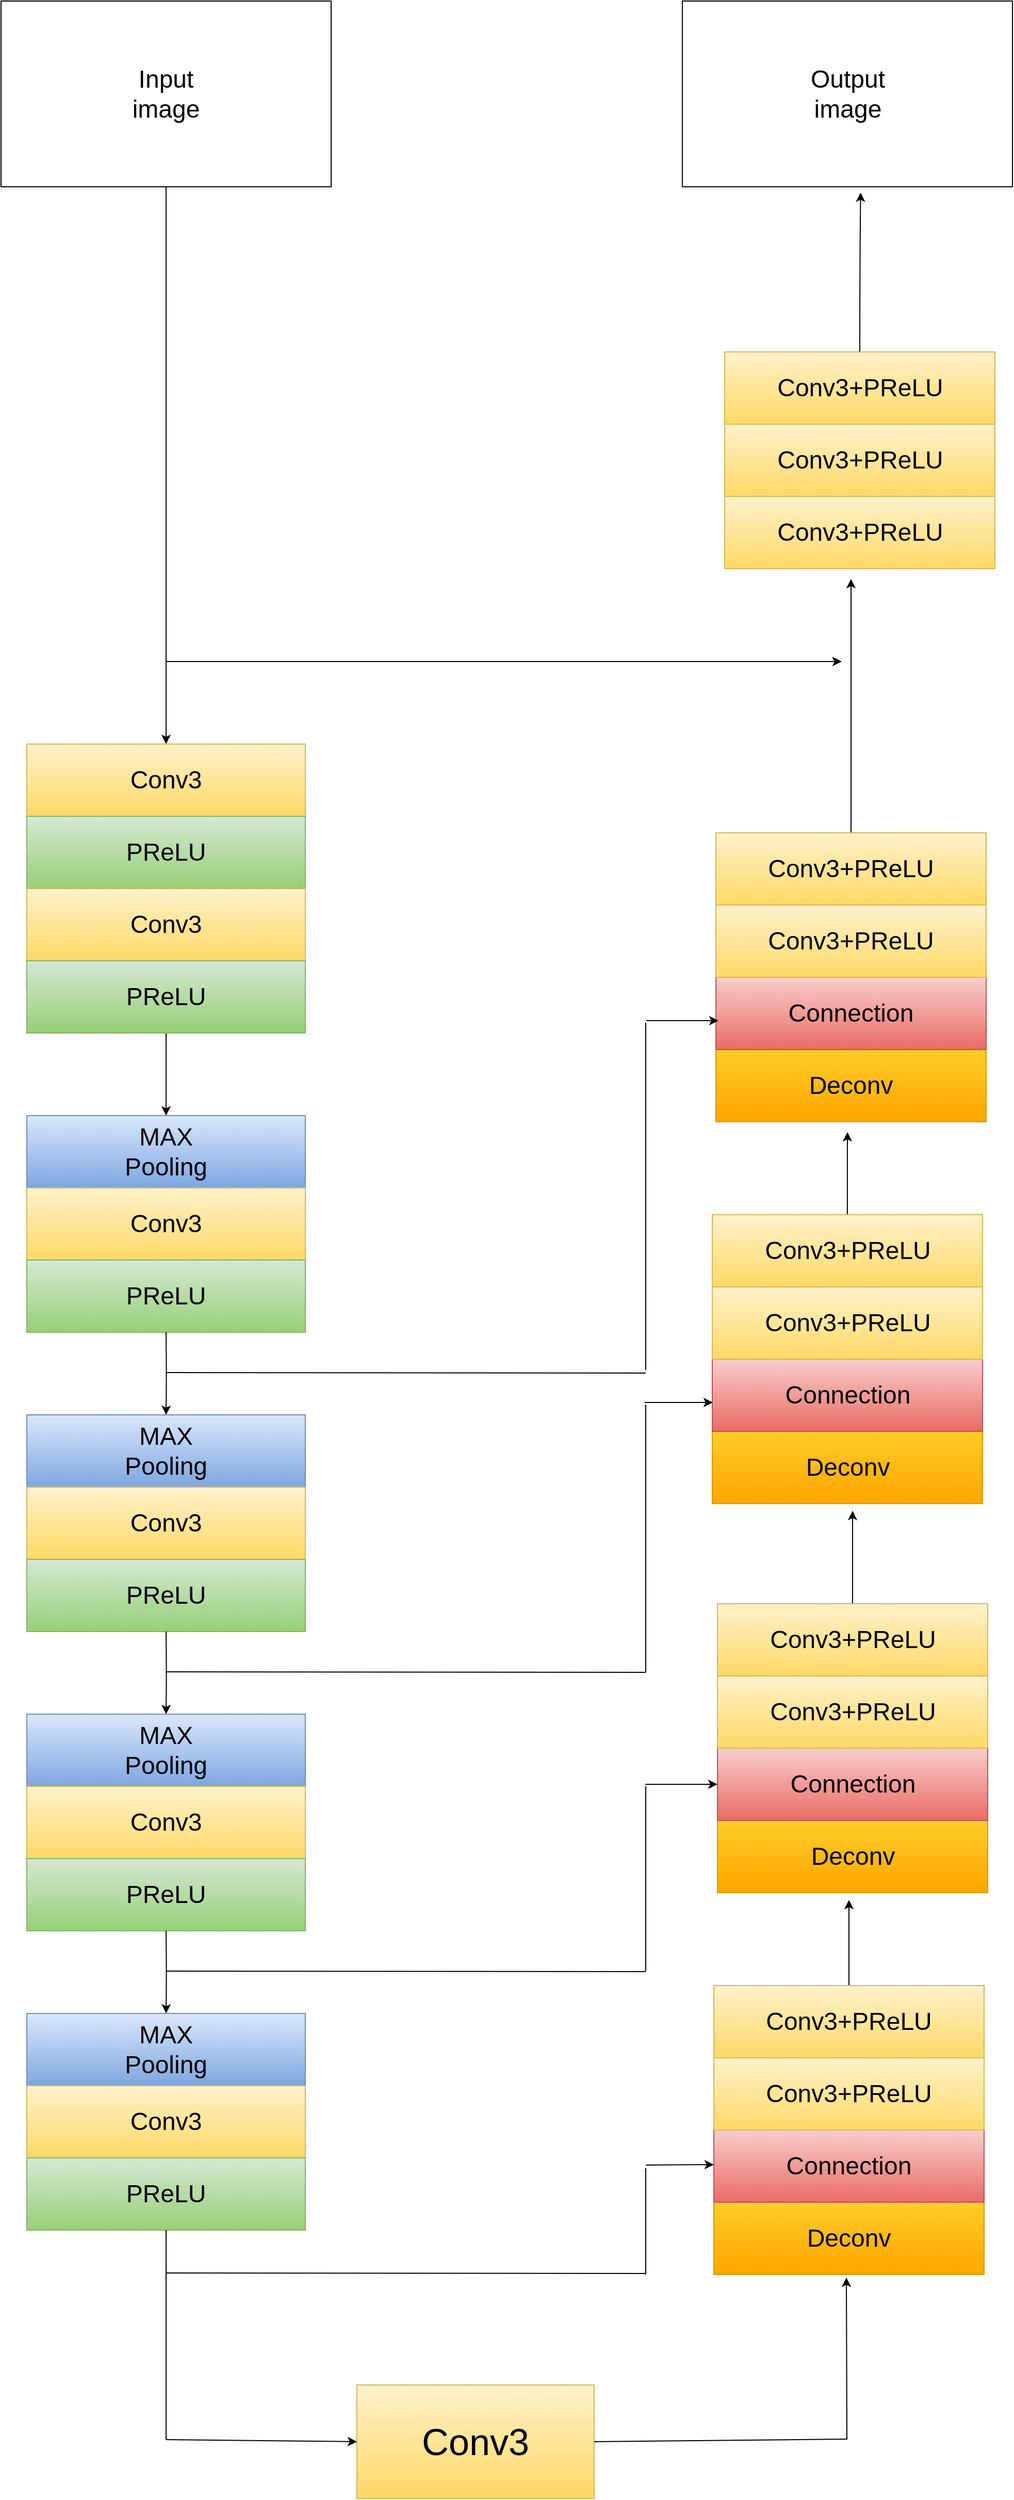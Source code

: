 <mxfile version="12.3.3" type="github" pages="1">
  <diagram id="7XM90E7gvL7kG59l3awE" name="Page-1">
    <mxGraphModel dx="8812" dy="4085" grid="1" gridSize="10" guides="1" tooltips="1" connect="1" arrows="1" fold="1" page="1" pageScale="1" pageWidth="827" pageHeight="1169" math="0" shadow="0">
      <root>
        <mxCell id="0"/>
        <mxCell id="1" parent="0"/>
        <mxCell id="hNplgGaHxWNk5ys2LDTW-217" value="" style="edgeStyle=orthogonalEdgeStyle;curved=1;rounded=0;orthogonalLoop=1;jettySize=auto;html=1;" edge="1" parent="1" source="CS9CvjdTIMPLSDDu2vC3-2">
          <mxGeometry relative="1" as="geometry">
            <mxPoint x="-105" y="800" as="targetPoint"/>
          </mxGeometry>
        </mxCell>
        <mxCell id="CS9CvjdTIMPLSDDu2vC3-2" value="&lt;font style=&quot;font-size: 24px&quot;&gt;Input&lt;br&gt;image&lt;/font&gt;" style="rounded=0;whiteSpace=wrap;html=1;" parent="1" vertex="1">
          <mxGeometry x="-265" y="80" width="320" height="180" as="geometry"/>
        </mxCell>
        <mxCell id="hNplgGaHxWNk5ys2LDTW-221" value="&lt;font style=&quot;font-size: 24px&quot;&gt;Conv3&lt;/font&gt;" style="rounded=0;whiteSpace=wrap;html=1;gradientColor=#ffd966;fillColor=#fff2cc;strokeColor=#d6b656;" vertex="1" parent="1">
          <mxGeometry x="-240" y="800" width="270" height="70" as="geometry"/>
        </mxCell>
        <mxCell id="hNplgGaHxWNk5ys2LDTW-222" value="&lt;font style=&quot;font-size: 24px&quot;&gt;PReLU&lt;/font&gt;" style="rounded=0;whiteSpace=wrap;html=1;gradientColor=#97d077;fillColor=#d5e8d4;strokeColor=#82b366;" vertex="1" parent="1">
          <mxGeometry x="-240" y="870" width="270" height="70" as="geometry"/>
        </mxCell>
        <mxCell id="hNplgGaHxWNk5ys2LDTW-223" value="&lt;font style=&quot;font-size: 24px&quot;&gt;Conv3&lt;/font&gt;" style="rounded=0;whiteSpace=wrap;html=1;gradientColor=#ffd966;fillColor=#fff2cc;strokeColor=#d6b656;" vertex="1" parent="1">
          <mxGeometry x="-240" y="940" width="270" height="70" as="geometry"/>
        </mxCell>
        <mxCell id="hNplgGaHxWNk5ys2LDTW-226" value="" style="edgeStyle=orthogonalEdgeStyle;curved=1;rounded=0;orthogonalLoop=1;jettySize=auto;html=1;" edge="1" parent="1" source="hNplgGaHxWNk5ys2LDTW-224" target="hNplgGaHxWNk5ys2LDTW-225">
          <mxGeometry relative="1" as="geometry"/>
        </mxCell>
        <mxCell id="hNplgGaHxWNk5ys2LDTW-224" value="&lt;font style=&quot;font-size: 24px&quot;&gt;PReLU&lt;/font&gt;" style="rounded=0;whiteSpace=wrap;html=1;gradientColor=#97d077;fillColor=#d5e8d4;strokeColor=#82b366;" vertex="1" parent="1">
          <mxGeometry x="-240" y="1010" width="270" height="70" as="geometry"/>
        </mxCell>
        <mxCell id="hNplgGaHxWNk5ys2LDTW-225" value="&lt;font style=&quot;font-size: 24px&quot;&gt;MAX&lt;br&gt;Pooling&lt;br&gt;&lt;/font&gt;" style="rounded=0;whiteSpace=wrap;html=1;gradientColor=#7ea6e0;fillColor=#dae8fc;strokeColor=#6c8ebf;" vertex="1" parent="1">
          <mxGeometry x="-240" y="1160" width="270" height="70" as="geometry"/>
        </mxCell>
        <mxCell id="hNplgGaHxWNk5ys2LDTW-227" value="&lt;font style=&quot;font-size: 24px&quot;&gt;Conv3&lt;/font&gt;" style="rounded=0;whiteSpace=wrap;html=1;gradientColor=#ffd966;fillColor=#fff2cc;strokeColor=#d6b656;" vertex="1" parent="1">
          <mxGeometry x="-240" y="1230" width="270" height="70" as="geometry"/>
        </mxCell>
        <mxCell id="hNplgGaHxWNk5ys2LDTW-228" value="&lt;font style=&quot;font-size: 24px&quot;&gt;PReLU&lt;/font&gt;" style="rounded=0;whiteSpace=wrap;html=1;gradientColor=#97d077;fillColor=#d5e8d4;strokeColor=#82b366;" vertex="1" parent="1">
          <mxGeometry x="-240" y="1300" width="270" height="70" as="geometry"/>
        </mxCell>
        <mxCell id="hNplgGaHxWNk5ys2LDTW-229" value="" style="edgeStyle=orthogonalEdgeStyle;curved=1;rounded=0;orthogonalLoop=1;jettySize=auto;html=1;" edge="1" target="hNplgGaHxWNk5ys2LDTW-230" parent="1">
          <mxGeometry relative="1" as="geometry">
            <mxPoint x="-105" y="1370" as="sourcePoint"/>
          </mxGeometry>
        </mxCell>
        <mxCell id="hNplgGaHxWNk5ys2LDTW-230" value="&lt;font style=&quot;font-size: 24px&quot;&gt;MAX&lt;br&gt;Pooling&lt;br&gt;&lt;/font&gt;" style="rounded=0;whiteSpace=wrap;html=1;gradientColor=#7ea6e0;fillColor=#dae8fc;strokeColor=#6c8ebf;" vertex="1" parent="1">
          <mxGeometry x="-240" y="1450" width="270" height="70" as="geometry"/>
        </mxCell>
        <mxCell id="hNplgGaHxWNk5ys2LDTW-231" value="&lt;font style=&quot;font-size: 24px&quot;&gt;Conv3&lt;/font&gt;" style="rounded=0;whiteSpace=wrap;html=1;gradientColor=#ffd966;fillColor=#fff2cc;strokeColor=#d6b656;" vertex="1" parent="1">
          <mxGeometry x="-240" y="1520" width="270" height="70" as="geometry"/>
        </mxCell>
        <mxCell id="hNplgGaHxWNk5ys2LDTW-232" value="&lt;font style=&quot;font-size: 24px&quot;&gt;PReLU&lt;/font&gt;" style="rounded=0;whiteSpace=wrap;html=1;gradientColor=#97d077;fillColor=#d5e8d4;strokeColor=#82b366;" vertex="1" parent="1">
          <mxGeometry x="-240" y="1590" width="270" height="70" as="geometry"/>
        </mxCell>
        <mxCell id="hNplgGaHxWNk5ys2LDTW-233" value="" style="edgeStyle=orthogonalEdgeStyle;curved=1;rounded=0;orthogonalLoop=1;jettySize=auto;html=1;" edge="1" target="hNplgGaHxWNk5ys2LDTW-234" parent="1">
          <mxGeometry relative="1" as="geometry">
            <mxPoint x="-105" y="1660" as="sourcePoint"/>
          </mxGeometry>
        </mxCell>
        <mxCell id="hNplgGaHxWNk5ys2LDTW-234" value="&lt;font style=&quot;font-size: 24px&quot;&gt;MAX&lt;br&gt;Pooling&lt;br&gt;&lt;/font&gt;" style="rounded=0;whiteSpace=wrap;html=1;gradientColor=#7ea6e0;fillColor=#dae8fc;strokeColor=#6c8ebf;" vertex="1" parent="1">
          <mxGeometry x="-240" y="1740" width="270" height="70" as="geometry"/>
        </mxCell>
        <mxCell id="hNplgGaHxWNk5ys2LDTW-235" value="&lt;font style=&quot;font-size: 24px&quot;&gt;Conv3&lt;/font&gt;" style="rounded=0;whiteSpace=wrap;html=1;gradientColor=#ffd966;fillColor=#fff2cc;strokeColor=#d6b656;" vertex="1" parent="1">
          <mxGeometry x="-240" y="1810" width="270" height="70" as="geometry"/>
        </mxCell>
        <mxCell id="hNplgGaHxWNk5ys2LDTW-236" value="&lt;font style=&quot;font-size: 24px&quot;&gt;PReLU&lt;/font&gt;" style="rounded=0;whiteSpace=wrap;html=1;gradientColor=#97d077;fillColor=#d5e8d4;strokeColor=#82b366;" vertex="1" parent="1">
          <mxGeometry x="-240" y="1880" width="270" height="70" as="geometry"/>
        </mxCell>
        <mxCell id="hNplgGaHxWNk5ys2LDTW-237" value="" style="edgeStyle=orthogonalEdgeStyle;curved=1;rounded=0;orthogonalLoop=1;jettySize=auto;html=1;" edge="1" target="hNplgGaHxWNk5ys2LDTW-238" parent="1">
          <mxGeometry relative="1" as="geometry">
            <mxPoint x="-105" y="1950" as="sourcePoint"/>
          </mxGeometry>
        </mxCell>
        <mxCell id="hNplgGaHxWNk5ys2LDTW-238" value="&lt;font style=&quot;font-size: 24px&quot;&gt;MAX&lt;br&gt;Pooling&lt;br&gt;&lt;/font&gt;" style="rounded=0;whiteSpace=wrap;html=1;gradientColor=#7ea6e0;fillColor=#dae8fc;strokeColor=#6c8ebf;" vertex="1" parent="1">
          <mxGeometry x="-240" y="2030" width="270" height="70" as="geometry"/>
        </mxCell>
        <mxCell id="hNplgGaHxWNk5ys2LDTW-239" value="&lt;font style=&quot;font-size: 24px&quot;&gt;Conv3&lt;/font&gt;" style="rounded=0;whiteSpace=wrap;html=1;gradientColor=#ffd966;fillColor=#fff2cc;strokeColor=#d6b656;" vertex="1" parent="1">
          <mxGeometry x="-240" y="2100" width="270" height="70" as="geometry"/>
        </mxCell>
        <mxCell id="hNplgGaHxWNk5ys2LDTW-240" value="&lt;font style=&quot;font-size: 24px&quot;&gt;PReLU&lt;/font&gt;" style="rounded=0;whiteSpace=wrap;html=1;gradientColor=#97d077;fillColor=#d5e8d4;strokeColor=#82b366;" vertex="1" parent="1">
          <mxGeometry x="-240" y="2170" width="270" height="70" as="geometry"/>
        </mxCell>
        <mxCell id="hNplgGaHxWNk5ys2LDTW-243" value="&lt;font style=&quot;font-size: 24px&quot;&gt;Deconv&lt;/font&gt;" style="rounded=0;whiteSpace=wrap;html=1;gradientColor=#ffa500;fillColor=#ffcd28;strokeColor=#d79b00;" vertex="1" parent="1">
          <mxGeometry x="426" y="2213" width="262" height="70" as="geometry"/>
        </mxCell>
        <mxCell id="hNplgGaHxWNk5ys2LDTW-245" value="&lt;font style=&quot;font-size: 24px&quot;&gt;Connection&lt;/font&gt;" style="rounded=0;whiteSpace=wrap;html=1;gradientColor=#ea6b66;fillColor=#f8cecc;strokeColor=#b85450;" vertex="1" parent="1">
          <mxGeometry x="426" y="2143" width="262" height="70" as="geometry"/>
        </mxCell>
        <mxCell id="hNplgGaHxWNk5ys2LDTW-598" style="edgeStyle=orthogonalEdgeStyle;curved=1;rounded=0;orthogonalLoop=1;jettySize=auto;html=1;" edge="1" parent="1" source="hNplgGaHxWNk5ys2LDTW-248">
          <mxGeometry relative="1" as="geometry">
            <mxPoint x="557" y="1920" as="targetPoint"/>
          </mxGeometry>
        </mxCell>
        <mxCell id="hNplgGaHxWNk5ys2LDTW-248" value="&lt;font style=&quot;font-size: 24px&quot;&gt;Conv3+PReLU&lt;/font&gt;" style="rounded=0;whiteSpace=wrap;html=1;gradientColor=#ffd966;fillColor=#fff2cc;strokeColor=#d6b656;" vertex="1" parent="1">
          <mxGeometry x="426" y="2003" width="262" height="70" as="geometry"/>
        </mxCell>
        <mxCell id="hNplgGaHxWNk5ys2LDTW-249" value="&lt;font style=&quot;font-size: 24px&quot;&gt;Conv3+PReLU&lt;/font&gt;" style="rounded=0;whiteSpace=wrap;html=1;gradientColor=#ffd966;fillColor=#fff2cc;strokeColor=#d6b656;" vertex="1" parent="1">
          <mxGeometry x="426" y="2073" width="262" height="70" as="geometry"/>
        </mxCell>
        <mxCell id="hNplgGaHxWNk5ys2LDTW-571" value="&lt;font style=&quot;font-size: 24px&quot;&gt;Deconv&lt;/font&gt;" style="rounded=0;whiteSpace=wrap;html=1;gradientColor=#ffa500;fillColor=#ffcd28;strokeColor=#d79b00;" vertex="1" parent="1">
          <mxGeometry x="429.5" y="1843" width="262" height="70" as="geometry"/>
        </mxCell>
        <mxCell id="hNplgGaHxWNk5ys2LDTW-572" value="&lt;font style=&quot;font-size: 24px&quot;&gt;Connection&lt;/font&gt;" style="rounded=0;whiteSpace=wrap;html=1;gradientColor=#ea6b66;fillColor=#f8cecc;strokeColor=#b85450;" vertex="1" parent="1">
          <mxGeometry x="429.5" y="1773" width="262" height="70" as="geometry"/>
        </mxCell>
        <mxCell id="hNplgGaHxWNk5ys2LDTW-587" style="edgeStyle=orthogonalEdgeStyle;curved=1;rounded=0;orthogonalLoop=1;jettySize=auto;html=1;" edge="1" parent="1" source="hNplgGaHxWNk5ys2LDTW-573">
          <mxGeometry relative="1" as="geometry">
            <mxPoint x="560.5" y="1543.0" as="targetPoint"/>
          </mxGeometry>
        </mxCell>
        <mxCell id="hNplgGaHxWNk5ys2LDTW-573" value="&lt;font style=&quot;font-size: 24px&quot;&gt;Conv3+PReLU&lt;/font&gt;" style="rounded=0;whiteSpace=wrap;html=1;gradientColor=#ffd966;fillColor=#fff2cc;strokeColor=#d6b656;" vertex="1" parent="1">
          <mxGeometry x="429.5" y="1633" width="262" height="70" as="geometry"/>
        </mxCell>
        <mxCell id="hNplgGaHxWNk5ys2LDTW-574" value="&lt;font style=&quot;font-size: 24px&quot;&gt;Conv3+PReLU&lt;/font&gt;" style="rounded=0;whiteSpace=wrap;html=1;gradientColor=#ffd966;fillColor=#fff2cc;strokeColor=#d6b656;" vertex="1" parent="1">
          <mxGeometry x="429.5" y="1703" width="262" height="70" as="geometry"/>
        </mxCell>
        <mxCell id="hNplgGaHxWNk5ys2LDTW-578" value="&lt;font style=&quot;font-size: 24px&quot;&gt;Deconv&lt;/font&gt;" style="rounded=0;whiteSpace=wrap;html=1;gradientColor=#ffa500;fillColor=#ffcd28;strokeColor=#d79b00;" vertex="1" parent="1">
          <mxGeometry x="424.5" y="1466" width="262" height="70" as="geometry"/>
        </mxCell>
        <mxCell id="hNplgGaHxWNk5ys2LDTW-579" value="&lt;font style=&quot;font-size: 24px&quot;&gt;Connection&lt;/font&gt;" style="rounded=0;whiteSpace=wrap;html=1;gradientColor=#ea6b66;fillColor=#f8cecc;strokeColor=#b85450;" vertex="1" parent="1">
          <mxGeometry x="424.5" y="1396" width="262" height="70" as="geometry"/>
        </mxCell>
        <mxCell id="hNplgGaHxWNk5ys2LDTW-580" style="edgeStyle=orthogonalEdgeStyle;curved=1;rounded=0;orthogonalLoop=1;jettySize=auto;html=1;" edge="1" source="hNplgGaHxWNk5ys2LDTW-581" parent="1">
          <mxGeometry relative="1" as="geometry">
            <mxPoint x="555.5" y="1176" as="targetPoint"/>
          </mxGeometry>
        </mxCell>
        <mxCell id="hNplgGaHxWNk5ys2LDTW-581" value="&lt;font style=&quot;font-size: 24px&quot;&gt;Conv3+PReLU&lt;/font&gt;" style="rounded=0;whiteSpace=wrap;html=1;gradientColor=#ffd966;fillColor=#fff2cc;strokeColor=#d6b656;" vertex="1" parent="1">
          <mxGeometry x="424.5" y="1256" width="262" height="70" as="geometry"/>
        </mxCell>
        <mxCell id="hNplgGaHxWNk5ys2LDTW-582" value="&lt;font style=&quot;font-size: 24px&quot;&gt;Conv3+PReLU&lt;/font&gt;" style="rounded=0;whiteSpace=wrap;html=1;gradientColor=#ffd966;fillColor=#fff2cc;strokeColor=#d6b656;" vertex="1" parent="1">
          <mxGeometry x="424.5" y="1326" width="262" height="70" as="geometry"/>
        </mxCell>
        <mxCell id="hNplgGaHxWNk5ys2LDTW-583" value="&lt;font style=&quot;font-size: 24px&quot;&gt;Deconv&lt;/font&gt;" style="rounded=0;whiteSpace=wrap;html=1;gradientColor=#ffa500;fillColor=#ffcd28;strokeColor=#d79b00;" vertex="1" parent="1">
          <mxGeometry x="428" y="1096" width="262" height="70" as="geometry"/>
        </mxCell>
        <mxCell id="hNplgGaHxWNk5ys2LDTW-584" value="&lt;font style=&quot;font-size: 24px&quot;&gt;Connection&lt;/font&gt;" style="rounded=0;whiteSpace=wrap;html=1;gradientColor=#ea6b66;fillColor=#f8cecc;strokeColor=#b85450;" vertex="1" parent="1">
          <mxGeometry x="428" y="1026" width="262" height="70" as="geometry"/>
        </mxCell>
        <mxCell id="hNplgGaHxWNk5ys2LDTW-615" style="edgeStyle=orthogonalEdgeStyle;curved=1;rounded=0;orthogonalLoop=1;jettySize=auto;html=1;" edge="1" parent="1" source="hNplgGaHxWNk5ys2LDTW-585">
          <mxGeometry relative="1" as="geometry">
            <mxPoint x="559" y="640.0" as="targetPoint"/>
          </mxGeometry>
        </mxCell>
        <mxCell id="hNplgGaHxWNk5ys2LDTW-585" value="&lt;font style=&quot;font-size: 24px&quot;&gt;Conv3+PReLU&lt;/font&gt;" style="rounded=0;whiteSpace=wrap;html=1;gradientColor=#ffd966;fillColor=#fff2cc;strokeColor=#d6b656;" vertex="1" parent="1">
          <mxGeometry x="428" y="886" width="262" height="70" as="geometry"/>
        </mxCell>
        <mxCell id="hNplgGaHxWNk5ys2LDTW-586" value="&lt;font style=&quot;font-size: 24px&quot;&gt;Conv3+PReLU&lt;/font&gt;" style="rounded=0;whiteSpace=wrap;html=1;gradientColor=#ffd966;fillColor=#fff2cc;strokeColor=#d6b656;" vertex="1" parent="1">
          <mxGeometry x="428" y="956" width="262" height="70" as="geometry"/>
        </mxCell>
        <mxCell id="hNplgGaHxWNk5ys2LDTW-589" value="&lt;font style=&quot;font-size: 24px&quot;&gt;Conv3+PReLU&lt;/font&gt;" style="rounded=0;whiteSpace=wrap;html=1;gradientColor=#ffd966;fillColor=#fff2cc;strokeColor=#d6b656;" vertex="1" parent="1">
          <mxGeometry x="436.5" y="490" width="262" height="70" as="geometry"/>
        </mxCell>
        <mxCell id="hNplgGaHxWNk5ys2LDTW-590" value="&lt;font style=&quot;font-size: 24px&quot;&gt;Conv3+PReLU&lt;/font&gt;" style="rounded=0;whiteSpace=wrap;html=1;gradientColor=#ffd966;fillColor=#fff2cc;strokeColor=#d6b656;" vertex="1" parent="1">
          <mxGeometry x="436.5" y="560" width="262" height="70" as="geometry"/>
        </mxCell>
        <mxCell id="hNplgGaHxWNk5ys2LDTW-618" style="edgeStyle=orthogonalEdgeStyle;curved=1;rounded=0;orthogonalLoop=1;jettySize=auto;html=1;entryX=0.54;entryY=1.031;entryDx=0;entryDy=0;entryPerimeter=0;" edge="1" parent="1" source="hNplgGaHxWNk5ys2LDTW-591" target="hNplgGaHxWNk5ys2LDTW-614">
          <mxGeometry relative="1" as="geometry"/>
        </mxCell>
        <mxCell id="hNplgGaHxWNk5ys2LDTW-591" value="&lt;font style=&quot;font-size: 24px&quot;&gt;Conv3+PReLU&lt;/font&gt;" style="rounded=0;whiteSpace=wrap;html=1;gradientColor=#ffd966;fillColor=#fff2cc;strokeColor=#d6b656;" vertex="1" parent="1">
          <mxGeometry x="436.5" y="420" width="262" height="70" as="geometry"/>
        </mxCell>
        <mxCell id="hNplgGaHxWNk5ys2LDTW-593" value="&lt;font style=&quot;font-size: 36px&quot;&gt;Conv3&lt;/font&gt;" style="rounded=0;whiteSpace=wrap;html=1;gradientColor=#ffd966;fillColor=#fff2cc;strokeColor=#d6b656;" vertex="1" parent="1">
          <mxGeometry x="80" y="2390" width="230" height="110" as="geometry"/>
        </mxCell>
        <mxCell id="hNplgGaHxWNk5ys2LDTW-594" value="" style="endArrow=none;html=1;" edge="1" parent="1">
          <mxGeometry width="50" height="50" relative="1" as="geometry">
            <mxPoint x="-105" y="2443" as="sourcePoint"/>
            <mxPoint x="-105" y="2240" as="targetPoint"/>
          </mxGeometry>
        </mxCell>
        <mxCell id="hNplgGaHxWNk5ys2LDTW-595" value="" style="endArrow=classic;html=1;entryX=0;entryY=0.5;entryDx=0;entryDy=0;" edge="1" parent="1" target="hNplgGaHxWNk5ys2LDTW-593">
          <mxGeometry width="50" height="50" relative="1" as="geometry">
            <mxPoint x="-105" y="2443" as="sourcePoint"/>
            <mxPoint x="35" y="2443" as="targetPoint"/>
          </mxGeometry>
        </mxCell>
        <mxCell id="hNplgGaHxWNk5ys2LDTW-596" value="" style="endArrow=none;html=1;exitX=1;exitY=0.5;exitDx=0;exitDy=0;" edge="1" parent="1" source="hNplgGaHxWNk5ys2LDTW-593">
          <mxGeometry width="50" height="50" relative="1" as="geometry">
            <mxPoint x="272" y="2443.5" as="sourcePoint"/>
            <mxPoint x="555" y="2442.5" as="targetPoint"/>
          </mxGeometry>
        </mxCell>
        <mxCell id="hNplgGaHxWNk5ys2LDTW-597" value="" style="endArrow=classic;html=1;" edge="1" parent="1">
          <mxGeometry width="50" height="50" relative="1" as="geometry">
            <mxPoint x="555" y="2443" as="sourcePoint"/>
            <mxPoint x="554.5" y="2286" as="targetPoint"/>
          </mxGeometry>
        </mxCell>
        <mxCell id="hNplgGaHxWNk5ys2LDTW-599" value="" style="endArrow=none;html=1;" edge="1" parent="1">
          <mxGeometry width="50" height="50" relative="1" as="geometry">
            <mxPoint x="-105" y="2281.5" as="sourcePoint"/>
            <mxPoint x="360" y="2282" as="targetPoint"/>
          </mxGeometry>
        </mxCell>
        <mxCell id="hNplgGaHxWNk5ys2LDTW-601" value="" style="endArrow=none;html=1;" edge="1" parent="1">
          <mxGeometry width="50" height="50" relative="1" as="geometry">
            <mxPoint x="360" y="2283" as="sourcePoint"/>
            <mxPoint x="360" y="2180" as="targetPoint"/>
          </mxGeometry>
        </mxCell>
        <mxCell id="hNplgGaHxWNk5ys2LDTW-602" value="" style="endArrow=classic;html=1;" edge="1" parent="1">
          <mxGeometry width="50" height="50" relative="1" as="geometry">
            <mxPoint x="360" y="2177" as="sourcePoint"/>
            <mxPoint x="426" y="2176.5" as="targetPoint"/>
          </mxGeometry>
        </mxCell>
        <mxCell id="hNplgGaHxWNk5ys2LDTW-603" value="" style="endArrow=none;html=1;" edge="1" parent="1">
          <mxGeometry width="50" height="50" relative="1" as="geometry">
            <mxPoint x="-105" y="1989" as="sourcePoint"/>
            <mxPoint x="360" y="1989.5" as="targetPoint"/>
          </mxGeometry>
        </mxCell>
        <mxCell id="hNplgGaHxWNk5ys2LDTW-604" value="" style="endArrow=none;html=1;" edge="1" parent="1">
          <mxGeometry width="50" height="50" relative="1" as="geometry">
            <mxPoint x="360" y="1989" as="sourcePoint"/>
            <mxPoint x="360" y="1810" as="targetPoint"/>
          </mxGeometry>
        </mxCell>
        <mxCell id="hNplgGaHxWNk5ys2LDTW-605" value="" style="endArrow=classic;html=1;" edge="1" parent="1">
          <mxGeometry width="50" height="50" relative="1" as="geometry">
            <mxPoint x="359.5" y="1808" as="sourcePoint"/>
            <mxPoint x="429.5" y="1808" as="targetPoint"/>
          </mxGeometry>
        </mxCell>
        <mxCell id="hNplgGaHxWNk5ys2LDTW-606" value="" style="endArrow=none;html=1;" edge="1" parent="1">
          <mxGeometry width="50" height="50" relative="1" as="geometry">
            <mxPoint x="-105" y="1699" as="sourcePoint"/>
            <mxPoint x="360" y="1699.5" as="targetPoint"/>
          </mxGeometry>
        </mxCell>
        <mxCell id="hNplgGaHxWNk5ys2LDTW-607" value="" style="endArrow=none;html=1;" edge="1" parent="1">
          <mxGeometry width="50" height="50" relative="1" as="geometry">
            <mxPoint x="360" y="1699" as="sourcePoint"/>
            <mxPoint x="360" y="1440" as="targetPoint"/>
          </mxGeometry>
        </mxCell>
        <mxCell id="hNplgGaHxWNk5ys2LDTW-608" value="" style="endArrow=classic;html=1;" edge="1" parent="1">
          <mxGeometry width="50" height="50" relative="1" as="geometry">
            <mxPoint x="359" y="1438" as="sourcePoint"/>
            <mxPoint x="425" y="1438" as="targetPoint"/>
          </mxGeometry>
        </mxCell>
        <mxCell id="hNplgGaHxWNk5ys2LDTW-609" value="" style="endArrow=none;html=1;" edge="1" parent="1">
          <mxGeometry width="50" height="50" relative="1" as="geometry">
            <mxPoint x="-105" y="1409" as="sourcePoint"/>
            <mxPoint x="360" y="1409.5" as="targetPoint"/>
          </mxGeometry>
        </mxCell>
        <mxCell id="hNplgGaHxWNk5ys2LDTW-610" value="" style="endArrow=none;html=1;" edge="1" parent="1">
          <mxGeometry width="50" height="50" relative="1" as="geometry">
            <mxPoint x="360.0" y="1406.5" as="sourcePoint"/>
            <mxPoint x="360" y="1070" as="targetPoint"/>
          </mxGeometry>
        </mxCell>
        <mxCell id="hNplgGaHxWNk5ys2LDTW-613" value="" style="endArrow=classic;html=1;" edge="1" parent="1">
          <mxGeometry width="50" height="50" relative="1" as="geometry">
            <mxPoint x="360.5" y="1068" as="sourcePoint"/>
            <mxPoint x="430.5" y="1068" as="targetPoint"/>
          </mxGeometry>
        </mxCell>
        <mxCell id="hNplgGaHxWNk5ys2LDTW-614" value="&lt;font style=&quot;font-size: 24px&quot;&gt;Output&lt;br&gt;image&lt;/font&gt;" style="rounded=0;whiteSpace=wrap;html=1;" vertex="1" parent="1">
          <mxGeometry x="395.5" y="80" width="320" height="180" as="geometry"/>
        </mxCell>
        <mxCell id="hNplgGaHxWNk5ys2LDTW-616" value="" style="endArrow=classic;html=1;" edge="1" parent="1">
          <mxGeometry width="50" height="50" relative="1" as="geometry">
            <mxPoint x="-105" y="720" as="sourcePoint"/>
            <mxPoint x="550" y="720" as="targetPoint"/>
          </mxGeometry>
        </mxCell>
      </root>
    </mxGraphModel>
  </diagram>
</mxfile>
